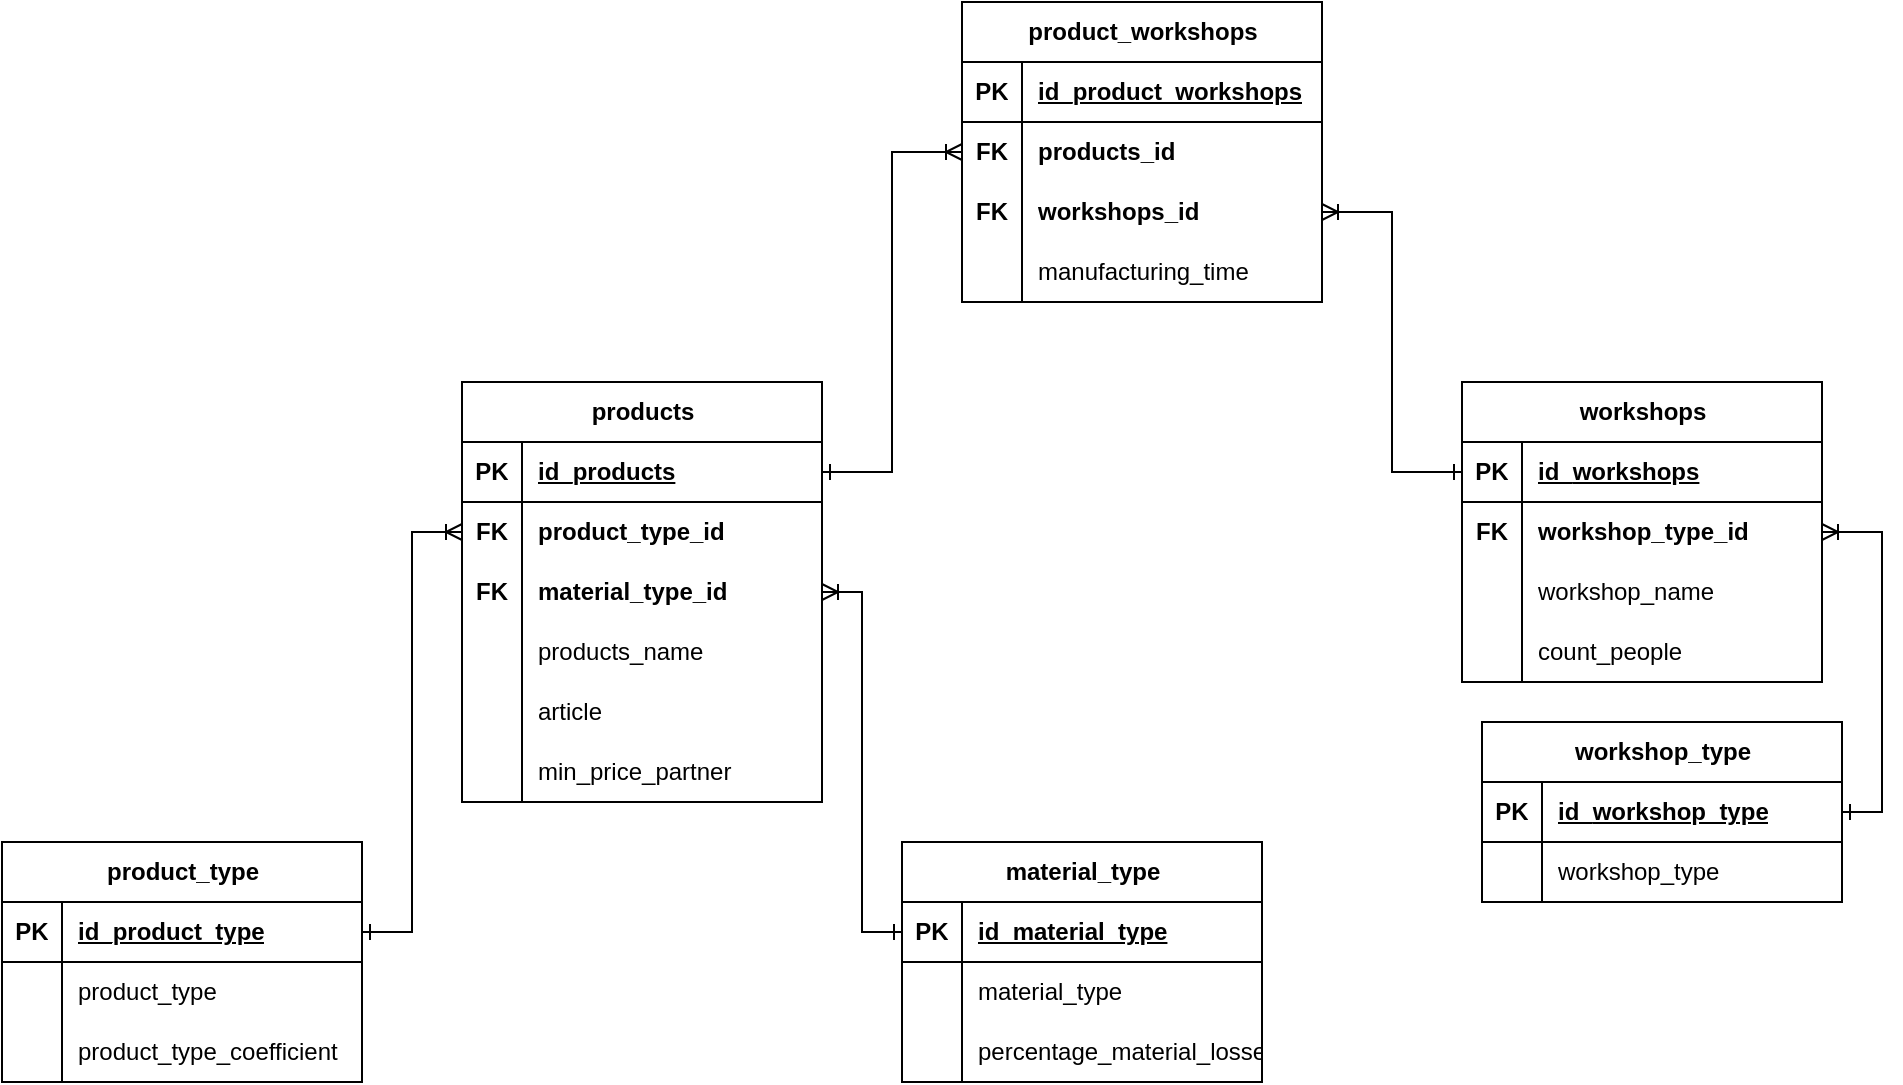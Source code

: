 <mxfile version="27.0.9">
  <diagram id="p8xX1F-vT9JcYNT17r09" name="Страница — 2">
    <mxGraphModel dx="1678" dy="989" grid="1" gridSize="10" guides="1" tooltips="1" connect="1" arrows="1" fold="1" page="1" pageScale="1" pageWidth="827" pageHeight="1169" math="0" shadow="0">
      <root>
        <mxCell id="0" />
        <mxCell id="1" parent="0" />
        <mxCell id="h4fOwrCFEN7ZVmMcsWll-1" value="material_type" style="shape=table;startSize=30;container=1;collapsible=1;childLayout=tableLayout;fixedRows=1;rowLines=0;fontStyle=1;align=center;resizeLast=1;html=1;" parent="1" vertex="1">
          <mxGeometry x="770" y="650" width="180" height="120" as="geometry" />
        </mxCell>
        <mxCell id="h4fOwrCFEN7ZVmMcsWll-2" value="" style="shape=tableRow;horizontal=0;startSize=0;swimlaneHead=0;swimlaneBody=0;fillColor=none;collapsible=0;dropTarget=0;points=[[0,0.5],[1,0.5]];portConstraint=eastwest;top=0;left=0;right=0;bottom=1;" parent="h4fOwrCFEN7ZVmMcsWll-1" vertex="1">
          <mxGeometry y="30" width="180" height="30" as="geometry" />
        </mxCell>
        <mxCell id="h4fOwrCFEN7ZVmMcsWll-3" value="PK" style="shape=partialRectangle;connectable=0;fillColor=none;top=0;left=0;bottom=0;right=0;fontStyle=1;overflow=hidden;whiteSpace=wrap;html=1;" parent="h4fOwrCFEN7ZVmMcsWll-2" vertex="1">
          <mxGeometry width="30" height="30" as="geometry">
            <mxRectangle width="30" height="30" as="alternateBounds" />
          </mxGeometry>
        </mxCell>
        <mxCell id="h4fOwrCFEN7ZVmMcsWll-4" value="id_material_type" style="shape=partialRectangle;connectable=0;fillColor=none;top=0;left=0;bottom=0;right=0;align=left;spacingLeft=6;fontStyle=5;overflow=hidden;whiteSpace=wrap;html=1;" parent="h4fOwrCFEN7ZVmMcsWll-2" vertex="1">
          <mxGeometry x="30" width="150" height="30" as="geometry">
            <mxRectangle width="150" height="30" as="alternateBounds" />
          </mxGeometry>
        </mxCell>
        <mxCell id="h4fOwrCFEN7ZVmMcsWll-5" value="" style="shape=tableRow;horizontal=0;startSize=0;swimlaneHead=0;swimlaneBody=0;fillColor=none;collapsible=0;dropTarget=0;points=[[0,0.5],[1,0.5]];portConstraint=eastwest;top=0;left=0;right=0;bottom=0;" parent="h4fOwrCFEN7ZVmMcsWll-1" vertex="1">
          <mxGeometry y="60" width="180" height="30" as="geometry" />
        </mxCell>
        <mxCell id="h4fOwrCFEN7ZVmMcsWll-6" value="" style="shape=partialRectangle;connectable=0;fillColor=none;top=0;left=0;bottom=0;right=0;editable=1;overflow=hidden;whiteSpace=wrap;html=1;" parent="h4fOwrCFEN7ZVmMcsWll-5" vertex="1">
          <mxGeometry width="30" height="30" as="geometry">
            <mxRectangle width="30" height="30" as="alternateBounds" />
          </mxGeometry>
        </mxCell>
        <mxCell id="h4fOwrCFEN7ZVmMcsWll-7" value="material_type" style="shape=partialRectangle;connectable=0;fillColor=none;top=0;left=0;bottom=0;right=0;align=left;spacingLeft=6;overflow=hidden;whiteSpace=wrap;html=1;" parent="h4fOwrCFEN7ZVmMcsWll-5" vertex="1">
          <mxGeometry x="30" width="150" height="30" as="geometry">
            <mxRectangle width="150" height="30" as="alternateBounds" />
          </mxGeometry>
        </mxCell>
        <mxCell id="h4fOwrCFEN7ZVmMcsWll-8" value="" style="shape=tableRow;horizontal=0;startSize=0;swimlaneHead=0;swimlaneBody=0;fillColor=none;collapsible=0;dropTarget=0;points=[[0,0.5],[1,0.5]];portConstraint=eastwest;top=0;left=0;right=0;bottom=0;" parent="h4fOwrCFEN7ZVmMcsWll-1" vertex="1">
          <mxGeometry y="90" width="180" height="30" as="geometry" />
        </mxCell>
        <mxCell id="h4fOwrCFEN7ZVmMcsWll-9" value="" style="shape=partialRectangle;connectable=0;fillColor=none;top=0;left=0;bottom=0;right=0;editable=1;overflow=hidden;whiteSpace=wrap;html=1;" parent="h4fOwrCFEN7ZVmMcsWll-8" vertex="1">
          <mxGeometry width="30" height="30" as="geometry">
            <mxRectangle width="30" height="30" as="alternateBounds" />
          </mxGeometry>
        </mxCell>
        <mxCell id="h4fOwrCFEN7ZVmMcsWll-10" value="percentage_material_losses" style="shape=partialRectangle;connectable=0;fillColor=none;top=0;left=0;bottom=0;right=0;align=left;spacingLeft=6;overflow=hidden;whiteSpace=wrap;html=1;" parent="h4fOwrCFEN7ZVmMcsWll-8" vertex="1">
          <mxGeometry x="30" width="150" height="30" as="geometry">
            <mxRectangle width="150" height="30" as="alternateBounds" />
          </mxGeometry>
        </mxCell>
        <mxCell id="5E_FmOdw-d3s-LEEQGre-14" value="&lt;span style=&quot;background-color: transparent; color: light-dark(rgb(0, 0, 0), rgb(255, 255, 255));&quot;&gt;product_type&lt;/span&gt;" style="shape=table;startSize=30;container=1;collapsible=1;childLayout=tableLayout;fixedRows=1;rowLines=0;fontStyle=1;align=center;resizeLast=1;html=1;" parent="1" vertex="1">
          <mxGeometry x="320" y="650" width="180" height="120" as="geometry" />
        </mxCell>
        <mxCell id="5E_FmOdw-d3s-LEEQGre-15" value="" style="shape=tableRow;horizontal=0;startSize=0;swimlaneHead=0;swimlaneBody=0;fillColor=none;collapsible=0;dropTarget=0;points=[[0,0.5],[1,0.5]];portConstraint=eastwest;top=0;left=0;right=0;bottom=1;" parent="5E_FmOdw-d3s-LEEQGre-14" vertex="1">
          <mxGeometry y="30" width="180" height="30" as="geometry" />
        </mxCell>
        <mxCell id="5E_FmOdw-d3s-LEEQGre-16" value="PK" style="shape=partialRectangle;connectable=0;fillColor=none;top=0;left=0;bottom=0;right=0;fontStyle=1;overflow=hidden;whiteSpace=wrap;html=1;" parent="5E_FmOdw-d3s-LEEQGre-15" vertex="1">
          <mxGeometry width="30" height="30" as="geometry">
            <mxRectangle width="30" height="30" as="alternateBounds" />
          </mxGeometry>
        </mxCell>
        <mxCell id="5E_FmOdw-d3s-LEEQGre-17" value="id_product_type" style="shape=partialRectangle;connectable=0;fillColor=none;top=0;left=0;bottom=0;right=0;align=left;spacingLeft=6;fontStyle=5;overflow=hidden;whiteSpace=wrap;html=1;" parent="5E_FmOdw-d3s-LEEQGre-15" vertex="1">
          <mxGeometry x="30" width="150" height="30" as="geometry">
            <mxRectangle width="150" height="30" as="alternateBounds" />
          </mxGeometry>
        </mxCell>
        <mxCell id="5E_FmOdw-d3s-LEEQGre-18" value="" style="shape=tableRow;horizontal=0;startSize=0;swimlaneHead=0;swimlaneBody=0;fillColor=none;collapsible=0;dropTarget=0;points=[[0,0.5],[1,0.5]];portConstraint=eastwest;top=0;left=0;right=0;bottom=0;" parent="5E_FmOdw-d3s-LEEQGre-14" vertex="1">
          <mxGeometry y="60" width="180" height="30" as="geometry" />
        </mxCell>
        <mxCell id="5E_FmOdw-d3s-LEEQGre-19" value="" style="shape=partialRectangle;connectable=0;fillColor=none;top=0;left=0;bottom=0;right=0;editable=1;overflow=hidden;whiteSpace=wrap;html=1;" parent="5E_FmOdw-d3s-LEEQGre-18" vertex="1">
          <mxGeometry width="30" height="30" as="geometry">
            <mxRectangle width="30" height="30" as="alternateBounds" />
          </mxGeometry>
        </mxCell>
        <mxCell id="5E_FmOdw-d3s-LEEQGre-20" value="product_type" style="shape=partialRectangle;connectable=0;fillColor=none;top=0;left=0;bottom=0;right=0;align=left;spacingLeft=6;overflow=hidden;whiteSpace=wrap;html=1;" parent="5E_FmOdw-d3s-LEEQGre-18" vertex="1">
          <mxGeometry x="30" width="150" height="30" as="geometry">
            <mxRectangle width="150" height="30" as="alternateBounds" />
          </mxGeometry>
        </mxCell>
        <mxCell id="5E_FmOdw-d3s-LEEQGre-21" value="" style="shape=tableRow;horizontal=0;startSize=0;swimlaneHead=0;swimlaneBody=0;fillColor=none;collapsible=0;dropTarget=0;points=[[0,0.5],[1,0.5]];portConstraint=eastwest;top=0;left=0;right=0;bottom=0;" parent="5E_FmOdw-d3s-LEEQGre-14" vertex="1">
          <mxGeometry y="90" width="180" height="30" as="geometry" />
        </mxCell>
        <mxCell id="5E_FmOdw-d3s-LEEQGre-22" value="" style="shape=partialRectangle;connectable=0;fillColor=none;top=0;left=0;bottom=0;right=0;editable=1;overflow=hidden;whiteSpace=wrap;html=1;" parent="5E_FmOdw-d3s-LEEQGre-21" vertex="1">
          <mxGeometry width="30" height="30" as="geometry">
            <mxRectangle width="30" height="30" as="alternateBounds" />
          </mxGeometry>
        </mxCell>
        <mxCell id="5E_FmOdw-d3s-LEEQGre-23" value="product_type_coefficient" style="shape=partialRectangle;connectable=0;fillColor=none;top=0;left=0;bottom=0;right=0;align=left;spacingLeft=6;overflow=hidden;whiteSpace=wrap;html=1;" parent="5E_FmOdw-d3s-LEEQGre-21" vertex="1">
          <mxGeometry x="30" width="150" height="30" as="geometry">
            <mxRectangle width="150" height="30" as="alternateBounds" />
          </mxGeometry>
        </mxCell>
        <mxCell id="5E_FmOdw-d3s-LEEQGre-24" value="workshop_type" style="shape=table;startSize=30;container=1;collapsible=1;childLayout=tableLayout;fixedRows=1;rowLines=0;fontStyle=1;align=center;resizeLast=1;html=1;" parent="1" vertex="1">
          <mxGeometry x="1060" y="590" width="180" height="90" as="geometry" />
        </mxCell>
        <mxCell id="5E_FmOdw-d3s-LEEQGre-25" value="" style="shape=tableRow;horizontal=0;startSize=0;swimlaneHead=0;swimlaneBody=0;fillColor=none;collapsible=0;dropTarget=0;points=[[0,0.5],[1,0.5]];portConstraint=eastwest;top=0;left=0;right=0;bottom=1;" parent="5E_FmOdw-d3s-LEEQGre-24" vertex="1">
          <mxGeometry y="30" width="180" height="30" as="geometry" />
        </mxCell>
        <mxCell id="5E_FmOdw-d3s-LEEQGre-26" value="PK" style="shape=partialRectangle;connectable=0;fillColor=none;top=0;left=0;bottom=0;right=0;fontStyle=1;overflow=hidden;whiteSpace=wrap;html=1;" parent="5E_FmOdw-d3s-LEEQGre-25" vertex="1">
          <mxGeometry width="30" height="30" as="geometry">
            <mxRectangle width="30" height="30" as="alternateBounds" />
          </mxGeometry>
        </mxCell>
        <mxCell id="5E_FmOdw-d3s-LEEQGre-27" value="id_&lt;span style=&quot;text-align: center; text-wrap-mode: nowrap;&quot;&gt;workshop_type&lt;/span&gt;" style="shape=partialRectangle;connectable=0;fillColor=none;top=0;left=0;bottom=0;right=0;align=left;spacingLeft=6;fontStyle=5;overflow=hidden;whiteSpace=wrap;html=1;" parent="5E_FmOdw-d3s-LEEQGre-25" vertex="1">
          <mxGeometry x="30" width="150" height="30" as="geometry">
            <mxRectangle width="150" height="30" as="alternateBounds" />
          </mxGeometry>
        </mxCell>
        <mxCell id="5E_FmOdw-d3s-LEEQGre-28" value="" style="shape=tableRow;horizontal=0;startSize=0;swimlaneHead=0;swimlaneBody=0;fillColor=none;collapsible=0;dropTarget=0;points=[[0,0.5],[1,0.5]];portConstraint=eastwest;top=0;left=0;right=0;bottom=0;" parent="5E_FmOdw-d3s-LEEQGre-24" vertex="1">
          <mxGeometry y="60" width="180" height="30" as="geometry" />
        </mxCell>
        <mxCell id="5E_FmOdw-d3s-LEEQGre-29" value="" style="shape=partialRectangle;connectable=0;fillColor=none;top=0;left=0;bottom=0;right=0;editable=1;overflow=hidden;whiteSpace=wrap;html=1;" parent="5E_FmOdw-d3s-LEEQGre-28" vertex="1">
          <mxGeometry width="30" height="30" as="geometry">
            <mxRectangle width="30" height="30" as="alternateBounds" />
          </mxGeometry>
        </mxCell>
        <mxCell id="5E_FmOdw-d3s-LEEQGre-30" value="&lt;span style=&quot;text-align: center; text-wrap-mode: nowrap;&quot;&gt;workshop_type&lt;/span&gt;" style="shape=partialRectangle;connectable=0;fillColor=none;top=0;left=0;bottom=0;right=0;align=left;spacingLeft=6;overflow=hidden;whiteSpace=wrap;html=1;" parent="5E_FmOdw-d3s-LEEQGre-28" vertex="1">
          <mxGeometry x="30" width="150" height="30" as="geometry">
            <mxRectangle width="150" height="30" as="alternateBounds" />
          </mxGeometry>
        </mxCell>
        <mxCell id="5E_FmOdw-d3s-LEEQGre-34" value="workshops" style="shape=table;startSize=30;container=1;collapsible=1;childLayout=tableLayout;fixedRows=1;rowLines=0;fontStyle=1;align=center;resizeLast=1;html=1;" parent="1" vertex="1">
          <mxGeometry x="1050" y="420" width="180" height="150" as="geometry" />
        </mxCell>
        <mxCell id="5E_FmOdw-d3s-LEEQGre-35" value="" style="shape=tableRow;horizontal=0;startSize=0;swimlaneHead=0;swimlaneBody=0;fillColor=none;collapsible=0;dropTarget=0;points=[[0,0.5],[1,0.5]];portConstraint=eastwest;top=0;left=0;right=0;bottom=1;" parent="5E_FmOdw-d3s-LEEQGre-34" vertex="1">
          <mxGeometry y="30" width="180" height="30" as="geometry" />
        </mxCell>
        <mxCell id="5E_FmOdw-d3s-LEEQGre-36" value="PK" style="shape=partialRectangle;connectable=0;fillColor=none;top=0;left=0;bottom=0;right=0;fontStyle=1;overflow=hidden;whiteSpace=wrap;html=1;" parent="5E_FmOdw-d3s-LEEQGre-35" vertex="1">
          <mxGeometry width="30" height="30" as="geometry">
            <mxRectangle width="30" height="30" as="alternateBounds" />
          </mxGeometry>
        </mxCell>
        <mxCell id="5E_FmOdw-d3s-LEEQGre-37" value="id_&lt;span style=&quot;text-align: center; text-wrap-mode: nowrap;&quot;&gt;workshops&lt;/span&gt;" style="shape=partialRectangle;connectable=0;fillColor=none;top=0;left=0;bottom=0;right=0;align=left;spacingLeft=6;fontStyle=5;overflow=hidden;whiteSpace=wrap;html=1;" parent="5E_FmOdw-d3s-LEEQGre-35" vertex="1">
          <mxGeometry x="30" width="150" height="30" as="geometry">
            <mxRectangle width="150" height="30" as="alternateBounds" />
          </mxGeometry>
        </mxCell>
        <mxCell id="5E_FmOdw-d3s-LEEQGre-41" style="shape=tableRow;horizontal=0;startSize=0;swimlaneHead=0;swimlaneBody=0;fillColor=none;collapsible=0;dropTarget=0;points=[[0,0.5],[1,0.5]];portConstraint=eastwest;top=0;left=0;right=0;bottom=0;" parent="5E_FmOdw-d3s-LEEQGre-34" vertex="1">
          <mxGeometry y="60" width="180" height="30" as="geometry" />
        </mxCell>
        <mxCell id="5E_FmOdw-d3s-LEEQGre-42" value="&lt;b&gt;FK&lt;/b&gt;" style="shape=partialRectangle;connectable=0;fillColor=none;top=0;left=0;bottom=0;right=0;editable=1;overflow=hidden;whiteSpace=wrap;html=1;" parent="5E_FmOdw-d3s-LEEQGre-41" vertex="1">
          <mxGeometry width="30" height="30" as="geometry">
            <mxRectangle width="30" height="30" as="alternateBounds" />
          </mxGeometry>
        </mxCell>
        <mxCell id="5E_FmOdw-d3s-LEEQGre-43" value="&lt;span style=&quot;text-align: center; text-wrap-mode: nowrap;&quot;&gt;&lt;b&gt;workshop_type_id&lt;/b&gt;&lt;/span&gt;" style="shape=partialRectangle;connectable=0;fillColor=none;top=0;left=0;bottom=0;right=0;align=left;spacingLeft=6;overflow=hidden;whiteSpace=wrap;html=1;" parent="5E_FmOdw-d3s-LEEQGre-41" vertex="1">
          <mxGeometry x="30" width="150" height="30" as="geometry">
            <mxRectangle width="150" height="30" as="alternateBounds" />
          </mxGeometry>
        </mxCell>
        <mxCell id="5E_FmOdw-d3s-LEEQGre-38" value="" style="shape=tableRow;horizontal=0;startSize=0;swimlaneHead=0;swimlaneBody=0;fillColor=none;collapsible=0;dropTarget=0;points=[[0,0.5],[1,0.5]];portConstraint=eastwest;top=0;left=0;right=0;bottom=0;" parent="5E_FmOdw-d3s-LEEQGre-34" vertex="1">
          <mxGeometry y="90" width="180" height="30" as="geometry" />
        </mxCell>
        <mxCell id="5E_FmOdw-d3s-LEEQGre-39" value="" style="shape=partialRectangle;connectable=0;fillColor=none;top=0;left=0;bottom=0;right=0;editable=1;overflow=hidden;whiteSpace=wrap;html=1;" parent="5E_FmOdw-d3s-LEEQGre-38" vertex="1">
          <mxGeometry width="30" height="30" as="geometry">
            <mxRectangle width="30" height="30" as="alternateBounds" />
          </mxGeometry>
        </mxCell>
        <mxCell id="5E_FmOdw-d3s-LEEQGre-40" value="&lt;span style=&quot;text-align: center; text-wrap-mode: nowrap;&quot;&gt;workshop_name&lt;/span&gt;" style="shape=partialRectangle;connectable=0;fillColor=none;top=0;left=0;bottom=0;right=0;align=left;spacingLeft=6;overflow=hidden;whiteSpace=wrap;html=1;" parent="5E_FmOdw-d3s-LEEQGre-38" vertex="1">
          <mxGeometry x="30" width="150" height="30" as="geometry">
            <mxRectangle width="150" height="30" as="alternateBounds" />
          </mxGeometry>
        </mxCell>
        <mxCell id="0TYTsh_kLUwNaItKsT67-1" style="shape=tableRow;horizontal=0;startSize=0;swimlaneHead=0;swimlaneBody=0;fillColor=none;collapsible=0;dropTarget=0;points=[[0,0.5],[1,0.5]];portConstraint=eastwest;top=0;left=0;right=0;bottom=0;" parent="5E_FmOdw-d3s-LEEQGre-34" vertex="1">
          <mxGeometry y="120" width="180" height="30" as="geometry" />
        </mxCell>
        <mxCell id="0TYTsh_kLUwNaItKsT67-2" style="shape=partialRectangle;connectable=0;fillColor=none;top=0;left=0;bottom=0;right=0;editable=1;overflow=hidden;whiteSpace=wrap;html=1;" parent="0TYTsh_kLUwNaItKsT67-1" vertex="1">
          <mxGeometry width="30" height="30" as="geometry">
            <mxRectangle width="30" height="30" as="alternateBounds" />
          </mxGeometry>
        </mxCell>
        <mxCell id="0TYTsh_kLUwNaItKsT67-3" value="count_people" style="shape=partialRectangle;connectable=0;fillColor=none;top=0;left=0;bottom=0;right=0;align=left;spacingLeft=6;overflow=hidden;whiteSpace=wrap;html=1;" parent="0TYTsh_kLUwNaItKsT67-1" vertex="1">
          <mxGeometry x="30" width="150" height="30" as="geometry">
            <mxRectangle width="150" height="30" as="alternateBounds" />
          </mxGeometry>
        </mxCell>
        <mxCell id="0TYTsh_kLUwNaItKsT67-4" value="products" style="shape=table;startSize=30;container=1;collapsible=1;childLayout=tableLayout;fixedRows=1;rowLines=0;fontStyle=1;align=center;resizeLast=1;html=1;" parent="1" vertex="1">
          <mxGeometry x="550" y="420" width="180" height="210" as="geometry" />
        </mxCell>
        <mxCell id="0TYTsh_kLUwNaItKsT67-5" value="" style="shape=tableRow;horizontal=0;startSize=0;swimlaneHead=0;swimlaneBody=0;fillColor=none;collapsible=0;dropTarget=0;points=[[0,0.5],[1,0.5]];portConstraint=eastwest;top=0;left=0;right=0;bottom=1;" parent="0TYTsh_kLUwNaItKsT67-4" vertex="1">
          <mxGeometry y="30" width="180" height="30" as="geometry" />
        </mxCell>
        <mxCell id="0TYTsh_kLUwNaItKsT67-6" value="PK" style="shape=partialRectangle;connectable=0;fillColor=none;top=0;left=0;bottom=0;right=0;fontStyle=1;overflow=hidden;whiteSpace=wrap;html=1;" parent="0TYTsh_kLUwNaItKsT67-5" vertex="1">
          <mxGeometry width="30" height="30" as="geometry">
            <mxRectangle width="30" height="30" as="alternateBounds" />
          </mxGeometry>
        </mxCell>
        <mxCell id="0TYTsh_kLUwNaItKsT67-7" value="id_&lt;span style=&quot;text-align: center; text-wrap-mode: nowrap;&quot;&gt;products&lt;/span&gt;" style="shape=partialRectangle;connectable=0;fillColor=none;top=0;left=0;bottom=0;right=0;align=left;spacingLeft=6;fontStyle=5;overflow=hidden;whiteSpace=wrap;html=1;" parent="0TYTsh_kLUwNaItKsT67-5" vertex="1">
          <mxGeometry x="30" width="150" height="30" as="geometry">
            <mxRectangle width="150" height="30" as="alternateBounds" />
          </mxGeometry>
        </mxCell>
        <mxCell id="0TYTsh_kLUwNaItKsT67-17" style="shape=tableRow;horizontal=0;startSize=0;swimlaneHead=0;swimlaneBody=0;fillColor=none;collapsible=0;dropTarget=0;points=[[0,0.5],[1,0.5]];portConstraint=eastwest;top=0;left=0;right=0;bottom=0;" parent="0TYTsh_kLUwNaItKsT67-4" vertex="1">
          <mxGeometry y="60" width="180" height="30" as="geometry" />
        </mxCell>
        <mxCell id="0TYTsh_kLUwNaItKsT67-18" value="&lt;b&gt;FK&lt;/b&gt;" style="shape=partialRectangle;connectable=0;fillColor=none;top=0;left=0;bottom=0;right=0;editable=1;overflow=hidden;whiteSpace=wrap;html=1;" parent="0TYTsh_kLUwNaItKsT67-17" vertex="1">
          <mxGeometry width="30" height="30" as="geometry">
            <mxRectangle width="30" height="30" as="alternateBounds" />
          </mxGeometry>
        </mxCell>
        <mxCell id="0TYTsh_kLUwNaItKsT67-19" value="&lt;span style=&quot;font-weight: 700; text-align: center; text-wrap-mode: nowrap;&quot;&gt;product_type_id&lt;/span&gt;" style="shape=partialRectangle;connectable=0;fillColor=none;top=0;left=0;bottom=0;right=0;align=left;spacingLeft=6;overflow=hidden;whiteSpace=wrap;html=1;" parent="0TYTsh_kLUwNaItKsT67-17" vertex="1">
          <mxGeometry x="30" width="150" height="30" as="geometry">
            <mxRectangle width="150" height="30" as="alternateBounds" />
          </mxGeometry>
        </mxCell>
        <mxCell id="0TYTsh_kLUwNaItKsT67-8" style="shape=tableRow;horizontal=0;startSize=0;swimlaneHead=0;swimlaneBody=0;fillColor=none;collapsible=0;dropTarget=0;points=[[0,0.5],[1,0.5]];portConstraint=eastwest;top=0;left=0;right=0;bottom=0;" parent="0TYTsh_kLUwNaItKsT67-4" vertex="1">
          <mxGeometry y="90" width="180" height="30" as="geometry" />
        </mxCell>
        <mxCell id="0TYTsh_kLUwNaItKsT67-9" value="&lt;b&gt;FK&lt;/b&gt;" style="shape=partialRectangle;connectable=0;fillColor=none;top=0;left=0;bottom=0;right=0;editable=1;overflow=hidden;whiteSpace=wrap;html=1;" parent="0TYTsh_kLUwNaItKsT67-8" vertex="1">
          <mxGeometry width="30" height="30" as="geometry">
            <mxRectangle width="30" height="30" as="alternateBounds" />
          </mxGeometry>
        </mxCell>
        <mxCell id="0TYTsh_kLUwNaItKsT67-10" value="&lt;span style=&quot;font-weight: 700; text-align: center; text-wrap-mode: nowrap;&quot;&gt;material_type&lt;/span&gt;&lt;span style=&quot;text-align: center; text-wrap-mode: nowrap;&quot;&gt;&lt;b style=&quot;&quot;&gt;_id&lt;/b&gt;&lt;/span&gt;" style="shape=partialRectangle;connectable=0;fillColor=none;top=0;left=0;bottom=0;right=0;align=left;spacingLeft=6;overflow=hidden;whiteSpace=wrap;html=1;" parent="0TYTsh_kLUwNaItKsT67-8" vertex="1">
          <mxGeometry x="30" width="150" height="30" as="geometry">
            <mxRectangle width="150" height="30" as="alternateBounds" />
          </mxGeometry>
        </mxCell>
        <mxCell id="0TYTsh_kLUwNaItKsT67-11" value="" style="shape=tableRow;horizontal=0;startSize=0;swimlaneHead=0;swimlaneBody=0;fillColor=none;collapsible=0;dropTarget=0;points=[[0,0.5],[1,0.5]];portConstraint=eastwest;top=0;left=0;right=0;bottom=0;" parent="0TYTsh_kLUwNaItKsT67-4" vertex="1">
          <mxGeometry y="120" width="180" height="30" as="geometry" />
        </mxCell>
        <mxCell id="0TYTsh_kLUwNaItKsT67-12" value="" style="shape=partialRectangle;connectable=0;fillColor=none;top=0;left=0;bottom=0;right=0;editable=1;overflow=hidden;whiteSpace=wrap;html=1;" parent="0TYTsh_kLUwNaItKsT67-11" vertex="1">
          <mxGeometry width="30" height="30" as="geometry">
            <mxRectangle width="30" height="30" as="alternateBounds" />
          </mxGeometry>
        </mxCell>
        <mxCell id="0TYTsh_kLUwNaItKsT67-13" value="&lt;span style=&quot;text-align: center; text-wrap-mode: nowrap;&quot;&gt;products_name&lt;/span&gt;" style="shape=partialRectangle;connectable=0;fillColor=none;top=0;left=0;bottom=0;right=0;align=left;spacingLeft=6;overflow=hidden;whiteSpace=wrap;html=1;" parent="0TYTsh_kLUwNaItKsT67-11" vertex="1">
          <mxGeometry x="30" width="150" height="30" as="geometry">
            <mxRectangle width="150" height="30" as="alternateBounds" />
          </mxGeometry>
        </mxCell>
        <mxCell id="0TYTsh_kLUwNaItKsT67-14" style="shape=tableRow;horizontal=0;startSize=0;swimlaneHead=0;swimlaneBody=0;fillColor=none;collapsible=0;dropTarget=0;points=[[0,0.5],[1,0.5]];portConstraint=eastwest;top=0;left=0;right=0;bottom=0;" parent="0TYTsh_kLUwNaItKsT67-4" vertex="1">
          <mxGeometry y="150" width="180" height="30" as="geometry" />
        </mxCell>
        <mxCell id="0TYTsh_kLUwNaItKsT67-15" style="shape=partialRectangle;connectable=0;fillColor=none;top=0;left=0;bottom=0;right=0;editable=1;overflow=hidden;whiteSpace=wrap;html=1;" parent="0TYTsh_kLUwNaItKsT67-14" vertex="1">
          <mxGeometry width="30" height="30" as="geometry">
            <mxRectangle width="30" height="30" as="alternateBounds" />
          </mxGeometry>
        </mxCell>
        <mxCell id="0TYTsh_kLUwNaItKsT67-16" value="article" style="shape=partialRectangle;connectable=0;fillColor=none;top=0;left=0;bottom=0;right=0;align=left;spacingLeft=6;overflow=hidden;whiteSpace=wrap;html=1;" parent="0TYTsh_kLUwNaItKsT67-14" vertex="1">
          <mxGeometry x="30" width="150" height="30" as="geometry">
            <mxRectangle width="150" height="30" as="alternateBounds" />
          </mxGeometry>
        </mxCell>
        <mxCell id="54e0v78PqtIscRalcoBY-1" style="shape=tableRow;horizontal=0;startSize=0;swimlaneHead=0;swimlaneBody=0;fillColor=none;collapsible=0;dropTarget=0;points=[[0,0.5],[1,0.5]];portConstraint=eastwest;top=0;left=0;right=0;bottom=0;" parent="0TYTsh_kLUwNaItKsT67-4" vertex="1">
          <mxGeometry y="180" width="180" height="30" as="geometry" />
        </mxCell>
        <mxCell id="54e0v78PqtIscRalcoBY-2" style="shape=partialRectangle;connectable=0;fillColor=none;top=0;left=0;bottom=0;right=0;editable=1;overflow=hidden;whiteSpace=wrap;html=1;" parent="54e0v78PqtIscRalcoBY-1" vertex="1">
          <mxGeometry width="30" height="30" as="geometry">
            <mxRectangle width="30" height="30" as="alternateBounds" />
          </mxGeometry>
        </mxCell>
        <mxCell id="54e0v78PqtIscRalcoBY-3" value="min_price_partner" style="shape=partialRectangle;connectable=0;fillColor=none;top=0;left=0;bottom=0;right=0;align=left;spacingLeft=6;overflow=hidden;whiteSpace=wrap;html=1;" parent="54e0v78PqtIscRalcoBY-1" vertex="1">
          <mxGeometry x="30" width="150" height="30" as="geometry">
            <mxRectangle width="150" height="30" as="alternateBounds" />
          </mxGeometry>
        </mxCell>
        <mxCell id="54e0v78PqtIscRalcoBY-7" value="product_workshops" style="shape=table;startSize=30;container=1;collapsible=1;childLayout=tableLayout;fixedRows=1;rowLines=0;fontStyle=1;align=center;resizeLast=1;html=1;" parent="1" vertex="1">
          <mxGeometry x="800" y="230" width="180" height="150" as="geometry" />
        </mxCell>
        <mxCell id="54e0v78PqtIscRalcoBY-8" value="" style="shape=tableRow;horizontal=0;startSize=0;swimlaneHead=0;swimlaneBody=0;fillColor=none;collapsible=0;dropTarget=0;points=[[0,0.5],[1,0.5]];portConstraint=eastwest;top=0;left=0;right=0;bottom=1;" parent="54e0v78PqtIscRalcoBY-7" vertex="1">
          <mxGeometry y="30" width="180" height="30" as="geometry" />
        </mxCell>
        <mxCell id="54e0v78PqtIscRalcoBY-9" value="PK" style="shape=partialRectangle;connectable=0;fillColor=none;top=0;left=0;bottom=0;right=0;fontStyle=1;overflow=hidden;whiteSpace=wrap;html=1;" parent="54e0v78PqtIscRalcoBY-8" vertex="1">
          <mxGeometry width="30" height="30" as="geometry">
            <mxRectangle width="30" height="30" as="alternateBounds" />
          </mxGeometry>
        </mxCell>
        <mxCell id="54e0v78PqtIscRalcoBY-10" value="id_&lt;span style=&quot;text-align: center; text-wrap-mode: nowrap;&quot;&gt;product_workshops&lt;/span&gt;" style="shape=partialRectangle;connectable=0;fillColor=none;top=0;left=0;bottom=0;right=0;align=left;spacingLeft=6;fontStyle=5;overflow=hidden;whiteSpace=wrap;html=1;" parent="54e0v78PqtIscRalcoBY-8" vertex="1">
          <mxGeometry x="30" width="150" height="30" as="geometry">
            <mxRectangle width="150" height="30" as="alternateBounds" />
          </mxGeometry>
        </mxCell>
        <mxCell id="54e0v78PqtIscRalcoBY-11" style="shape=tableRow;horizontal=0;startSize=0;swimlaneHead=0;swimlaneBody=0;fillColor=none;collapsible=0;dropTarget=0;points=[[0,0.5],[1,0.5]];portConstraint=eastwest;top=0;left=0;right=0;bottom=0;" parent="54e0v78PqtIscRalcoBY-7" vertex="1">
          <mxGeometry y="60" width="180" height="30" as="geometry" />
        </mxCell>
        <mxCell id="54e0v78PqtIscRalcoBY-12" value="&lt;span&gt;FK&lt;/span&gt;" style="shape=partialRectangle;connectable=0;fillColor=none;top=0;left=0;bottom=0;right=0;editable=1;overflow=hidden;whiteSpace=wrap;html=1;fontStyle=1" parent="54e0v78PqtIscRalcoBY-11" vertex="1">
          <mxGeometry width="30" height="30" as="geometry">
            <mxRectangle width="30" height="30" as="alternateBounds" />
          </mxGeometry>
        </mxCell>
        <mxCell id="54e0v78PqtIscRalcoBY-13" value="&lt;span style=&quot;text-align: center; text-wrap-mode: nowrap;&quot;&gt;products_id&lt;/span&gt;" style="shape=partialRectangle;connectable=0;fillColor=none;top=0;left=0;bottom=0;right=0;align=left;spacingLeft=6;overflow=hidden;whiteSpace=wrap;html=1;fontStyle=1" parent="54e0v78PqtIscRalcoBY-11" vertex="1">
          <mxGeometry x="30" width="150" height="30" as="geometry">
            <mxRectangle width="150" height="30" as="alternateBounds" />
          </mxGeometry>
        </mxCell>
        <mxCell id="54e0v78PqtIscRalcoBY-14" style="shape=tableRow;horizontal=0;startSize=0;swimlaneHead=0;swimlaneBody=0;fillColor=none;collapsible=0;dropTarget=0;points=[[0,0.5],[1,0.5]];portConstraint=eastwest;top=0;left=0;right=0;bottom=0;" parent="54e0v78PqtIscRalcoBY-7" vertex="1">
          <mxGeometry y="90" width="180" height="30" as="geometry" />
        </mxCell>
        <mxCell id="54e0v78PqtIscRalcoBY-15" value="&lt;span&gt;FK&lt;/span&gt;" style="shape=partialRectangle;connectable=0;fillColor=none;top=0;left=0;bottom=0;right=0;editable=1;overflow=hidden;whiteSpace=wrap;html=1;fontStyle=1" parent="54e0v78PqtIscRalcoBY-14" vertex="1">
          <mxGeometry width="30" height="30" as="geometry">
            <mxRectangle width="30" height="30" as="alternateBounds" />
          </mxGeometry>
        </mxCell>
        <mxCell id="54e0v78PqtIscRalcoBY-16" value="&lt;span style=&quot;text-align: center; text-wrap-mode: nowrap;&quot;&gt;workshops&lt;/span&gt;&lt;span style=&quot;text-align: center; text-wrap-mode: nowrap;&quot;&gt;&lt;span style=&quot;&quot;&gt;_id&lt;/span&gt;&lt;/span&gt;" style="shape=partialRectangle;connectable=0;fillColor=none;top=0;left=0;bottom=0;right=0;align=left;spacingLeft=6;overflow=hidden;whiteSpace=wrap;html=1;fontStyle=1" parent="54e0v78PqtIscRalcoBY-14" vertex="1">
          <mxGeometry x="30" width="150" height="30" as="geometry">
            <mxRectangle width="150" height="30" as="alternateBounds" />
          </mxGeometry>
        </mxCell>
        <mxCell id="54e0v78PqtIscRalcoBY-17" value="" style="shape=tableRow;horizontal=0;startSize=0;swimlaneHead=0;swimlaneBody=0;fillColor=none;collapsible=0;dropTarget=0;points=[[0,0.5],[1,0.5]];portConstraint=eastwest;top=0;left=0;right=0;bottom=0;" parent="54e0v78PqtIscRalcoBY-7" vertex="1">
          <mxGeometry y="120" width="180" height="30" as="geometry" />
        </mxCell>
        <mxCell id="54e0v78PqtIscRalcoBY-18" value="" style="shape=partialRectangle;connectable=0;fillColor=none;top=0;left=0;bottom=0;right=0;editable=1;overflow=hidden;whiteSpace=wrap;html=1;" parent="54e0v78PqtIscRalcoBY-17" vertex="1">
          <mxGeometry width="30" height="30" as="geometry">
            <mxRectangle width="30" height="30" as="alternateBounds" />
          </mxGeometry>
        </mxCell>
        <mxCell id="54e0v78PqtIscRalcoBY-19" value="&lt;div style=&quot;text-align: center;&quot;&gt;&lt;span style=&quot;background-color: transparent; text-wrap-mode: nowrap;&quot;&gt;manufacturing_time&lt;/span&gt;&lt;/div&gt;" style="shape=partialRectangle;connectable=0;fillColor=none;top=0;left=0;bottom=0;right=0;align=left;spacingLeft=6;overflow=hidden;whiteSpace=wrap;html=1;" parent="54e0v78PqtIscRalcoBY-17" vertex="1">
          <mxGeometry x="30" width="150" height="30" as="geometry">
            <mxRectangle width="150" height="30" as="alternateBounds" />
          </mxGeometry>
        </mxCell>
        <mxCell id="vKDpvlgu3byh_ECusF_8-1" style="edgeStyle=orthogonalEdgeStyle;rounded=0;orthogonalLoop=1;jettySize=auto;html=1;exitX=0;exitY=0.5;exitDx=0;exitDy=0;entryX=1;entryY=0.5;entryDx=0;entryDy=0;startArrow=ERone;startFill=0;endArrow=ERoneToMany;endFill=0;" parent="1" source="h4fOwrCFEN7ZVmMcsWll-2" target="0TYTsh_kLUwNaItKsT67-8" edge="1">
          <mxGeometry relative="1" as="geometry" />
        </mxCell>
        <mxCell id="jBiZDOuc1CM9INRkf2Vb-2" style="edgeStyle=orthogonalEdgeStyle;rounded=0;orthogonalLoop=1;jettySize=auto;html=1;exitX=1;exitY=0.5;exitDx=0;exitDy=0;entryX=0;entryY=0.5;entryDx=0;entryDy=0;startArrow=ERone;startFill=0;endArrow=ERoneToMany;endFill=0;" parent="1" source="5E_FmOdw-d3s-LEEQGre-15" target="0TYTsh_kLUwNaItKsT67-17" edge="1">
          <mxGeometry relative="1" as="geometry" />
        </mxCell>
        <mxCell id="jBiZDOuc1CM9INRkf2Vb-3" style="edgeStyle=orthogonalEdgeStyle;rounded=0;orthogonalLoop=1;jettySize=auto;html=1;exitX=1;exitY=0.5;exitDx=0;exitDy=0;entryX=1;entryY=0.5;entryDx=0;entryDy=0;startArrow=ERone;startFill=0;endArrow=ERoneToMany;endFill=0;" parent="1" source="5E_FmOdw-d3s-LEEQGre-25" target="5E_FmOdw-d3s-LEEQGre-41" edge="1">
          <mxGeometry relative="1" as="geometry" />
        </mxCell>
        <mxCell id="IMXLhhyIh9x25_5snFK0-1" style="edgeStyle=orthogonalEdgeStyle;rounded=0;orthogonalLoop=1;jettySize=auto;html=1;exitX=0;exitY=0.5;exitDx=0;exitDy=0;entryX=1;entryY=0.5;entryDx=0;entryDy=0;startArrow=ERone;startFill=0;endArrow=ERoneToMany;endFill=0;" parent="1" source="5E_FmOdw-d3s-LEEQGre-35" target="54e0v78PqtIscRalcoBY-14" edge="1">
          <mxGeometry relative="1" as="geometry" />
        </mxCell>
        <mxCell id="IMXLhhyIh9x25_5snFK0-2" style="edgeStyle=orthogonalEdgeStyle;rounded=0;orthogonalLoop=1;jettySize=auto;html=1;exitX=1;exitY=0.5;exitDx=0;exitDy=0;entryX=0;entryY=0.5;entryDx=0;entryDy=0;startArrow=ERone;startFill=0;endArrow=ERoneToMany;endFill=0;" parent="1" source="0TYTsh_kLUwNaItKsT67-5" target="54e0v78PqtIscRalcoBY-11" edge="1">
          <mxGeometry relative="1" as="geometry" />
        </mxCell>
      </root>
    </mxGraphModel>
  </diagram>
</mxfile>
